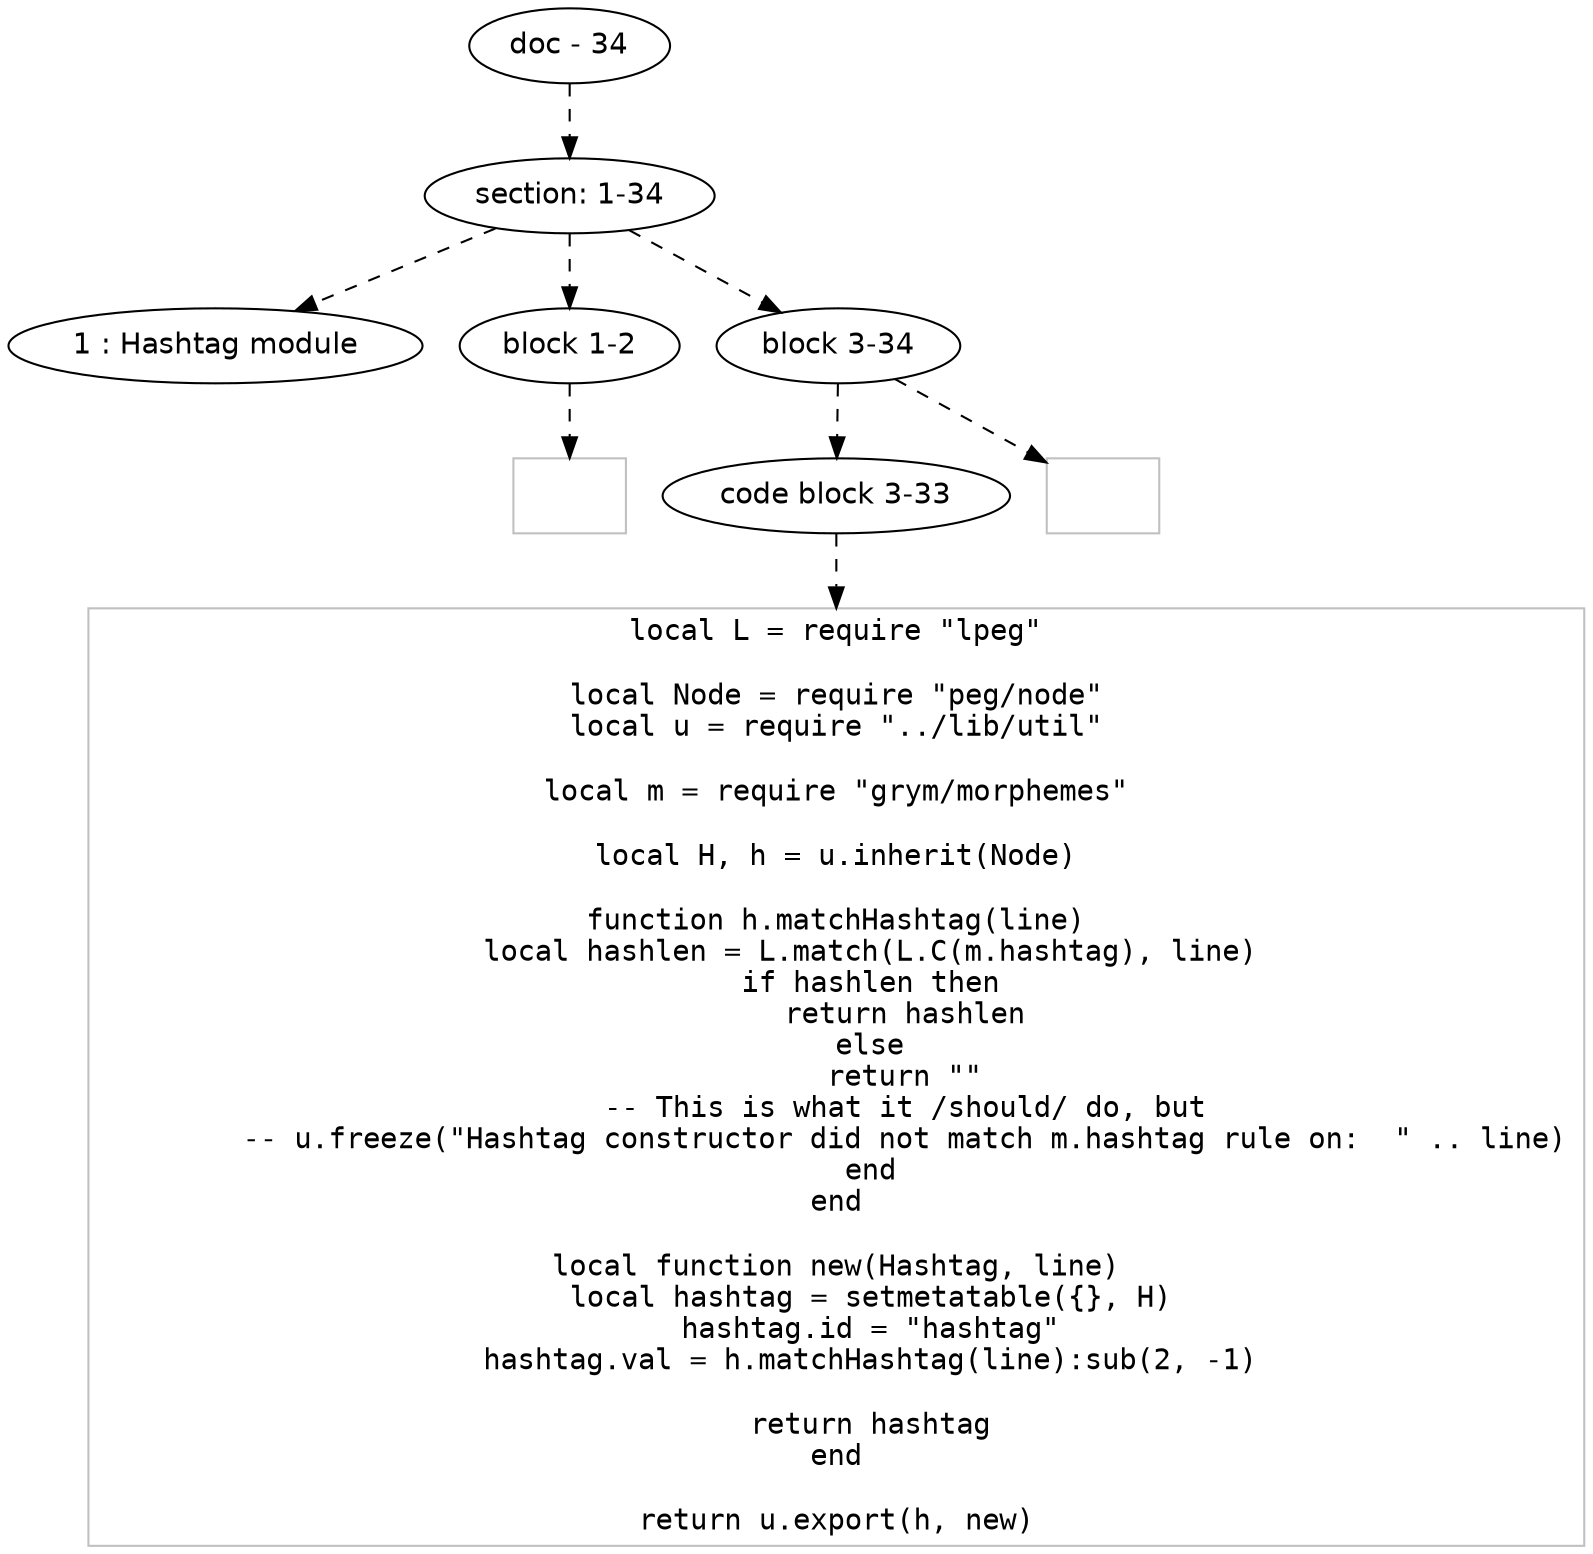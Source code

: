 digraph hierarchy {

node [fontname=Helvetica]
edge [style=dashed]

doc_0 [label="doc - 34"]

doc_0 -> { section_1}
{rank=same; section_1}

section_1 [label="section: 1-34"]

section_1 -> { header_2 block_3 block_4}
{rank=same; header_2 block_3 block_4}

header_2 [label="1 : Hashtag module"]
block_3 [label="block 1-2"]
block_4 [label="block 3-34"]


block_3 -> leaf_5
leaf_5  [color=Gray,shape=rectangle,fontname=Inconsolata,label="
"]block_4 -> { codeblock_6}
{rank=same; codeblock_6}

codeblock_6 [label="code block 3-33"]


codeblock_6 -> leaf_7
leaf_7  [color=Gray,shape=rectangle,fontname=Inconsolata,label="local L = require \"lpeg\"

local Node = require \"peg/node\"
local u = require \"../lib/util\"

local m = require \"grym/morphemes\"

local H, h = u.inherit(Node)

function h.matchHashtag(line)
    local hashlen = L.match(L.C(m.hashtag), line)
    if hashlen then
        return hashlen
    else
        return \"\"
        -- This is what it /should/ do, but
        -- u.freeze(\"Hashtag constructor did not match m.hashtag rule on:  \" .. line)
    end
end

local function new(Hashtag, line)
    local hashtag = setmetatable({}, H)
    hashtag.id = \"hashtag\"
    hashtag.val = h.matchHashtag(line):sub(2, -1)

    return hashtag
end

return u.export(h, new)
"]
block_4 -> leaf_8
leaf_8  [color=Gray,shape=rectangle,fontname=Inconsolata,label="
"]
}
